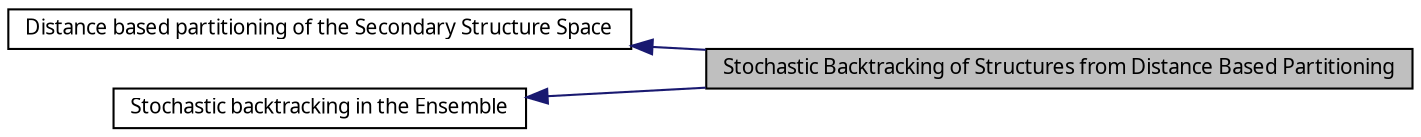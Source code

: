 digraph structs
{
  bgcolor="transparent";
  edge [fontname="FreeSans.ttf",fontsize=8,labelfontname="FreeSans.ttf",labelfontsize=8];
  node [fontname="FreeSans.ttf",fontsize=10,shape=record];
rankdir=LR;
  Node0 [label="Stochastic Backtracking of Structures from Distance Based Partitioning",height=0.2,width=0.4,color="black", fillcolor="grey75", style="filled" fontcolor="black"];
  Node1 [label="Distance based partitioning of the Secondary Structure Space",height=0.2,width=0.4,color="black",URL="$group__kl__neighborhood.html"];
  Node2 [label="Stochastic backtracking in the Ensemble",height=0.2,width=0.4,color="black",URL="$group__subopt__stochbt.html"];
  Node1->Node0 [shape=plaintext, color="midnightblue", dir="back", style="solid"];
  Node2->Node0 [shape=plaintext, color="midnightblue", dir="back", style="solid"];
}
